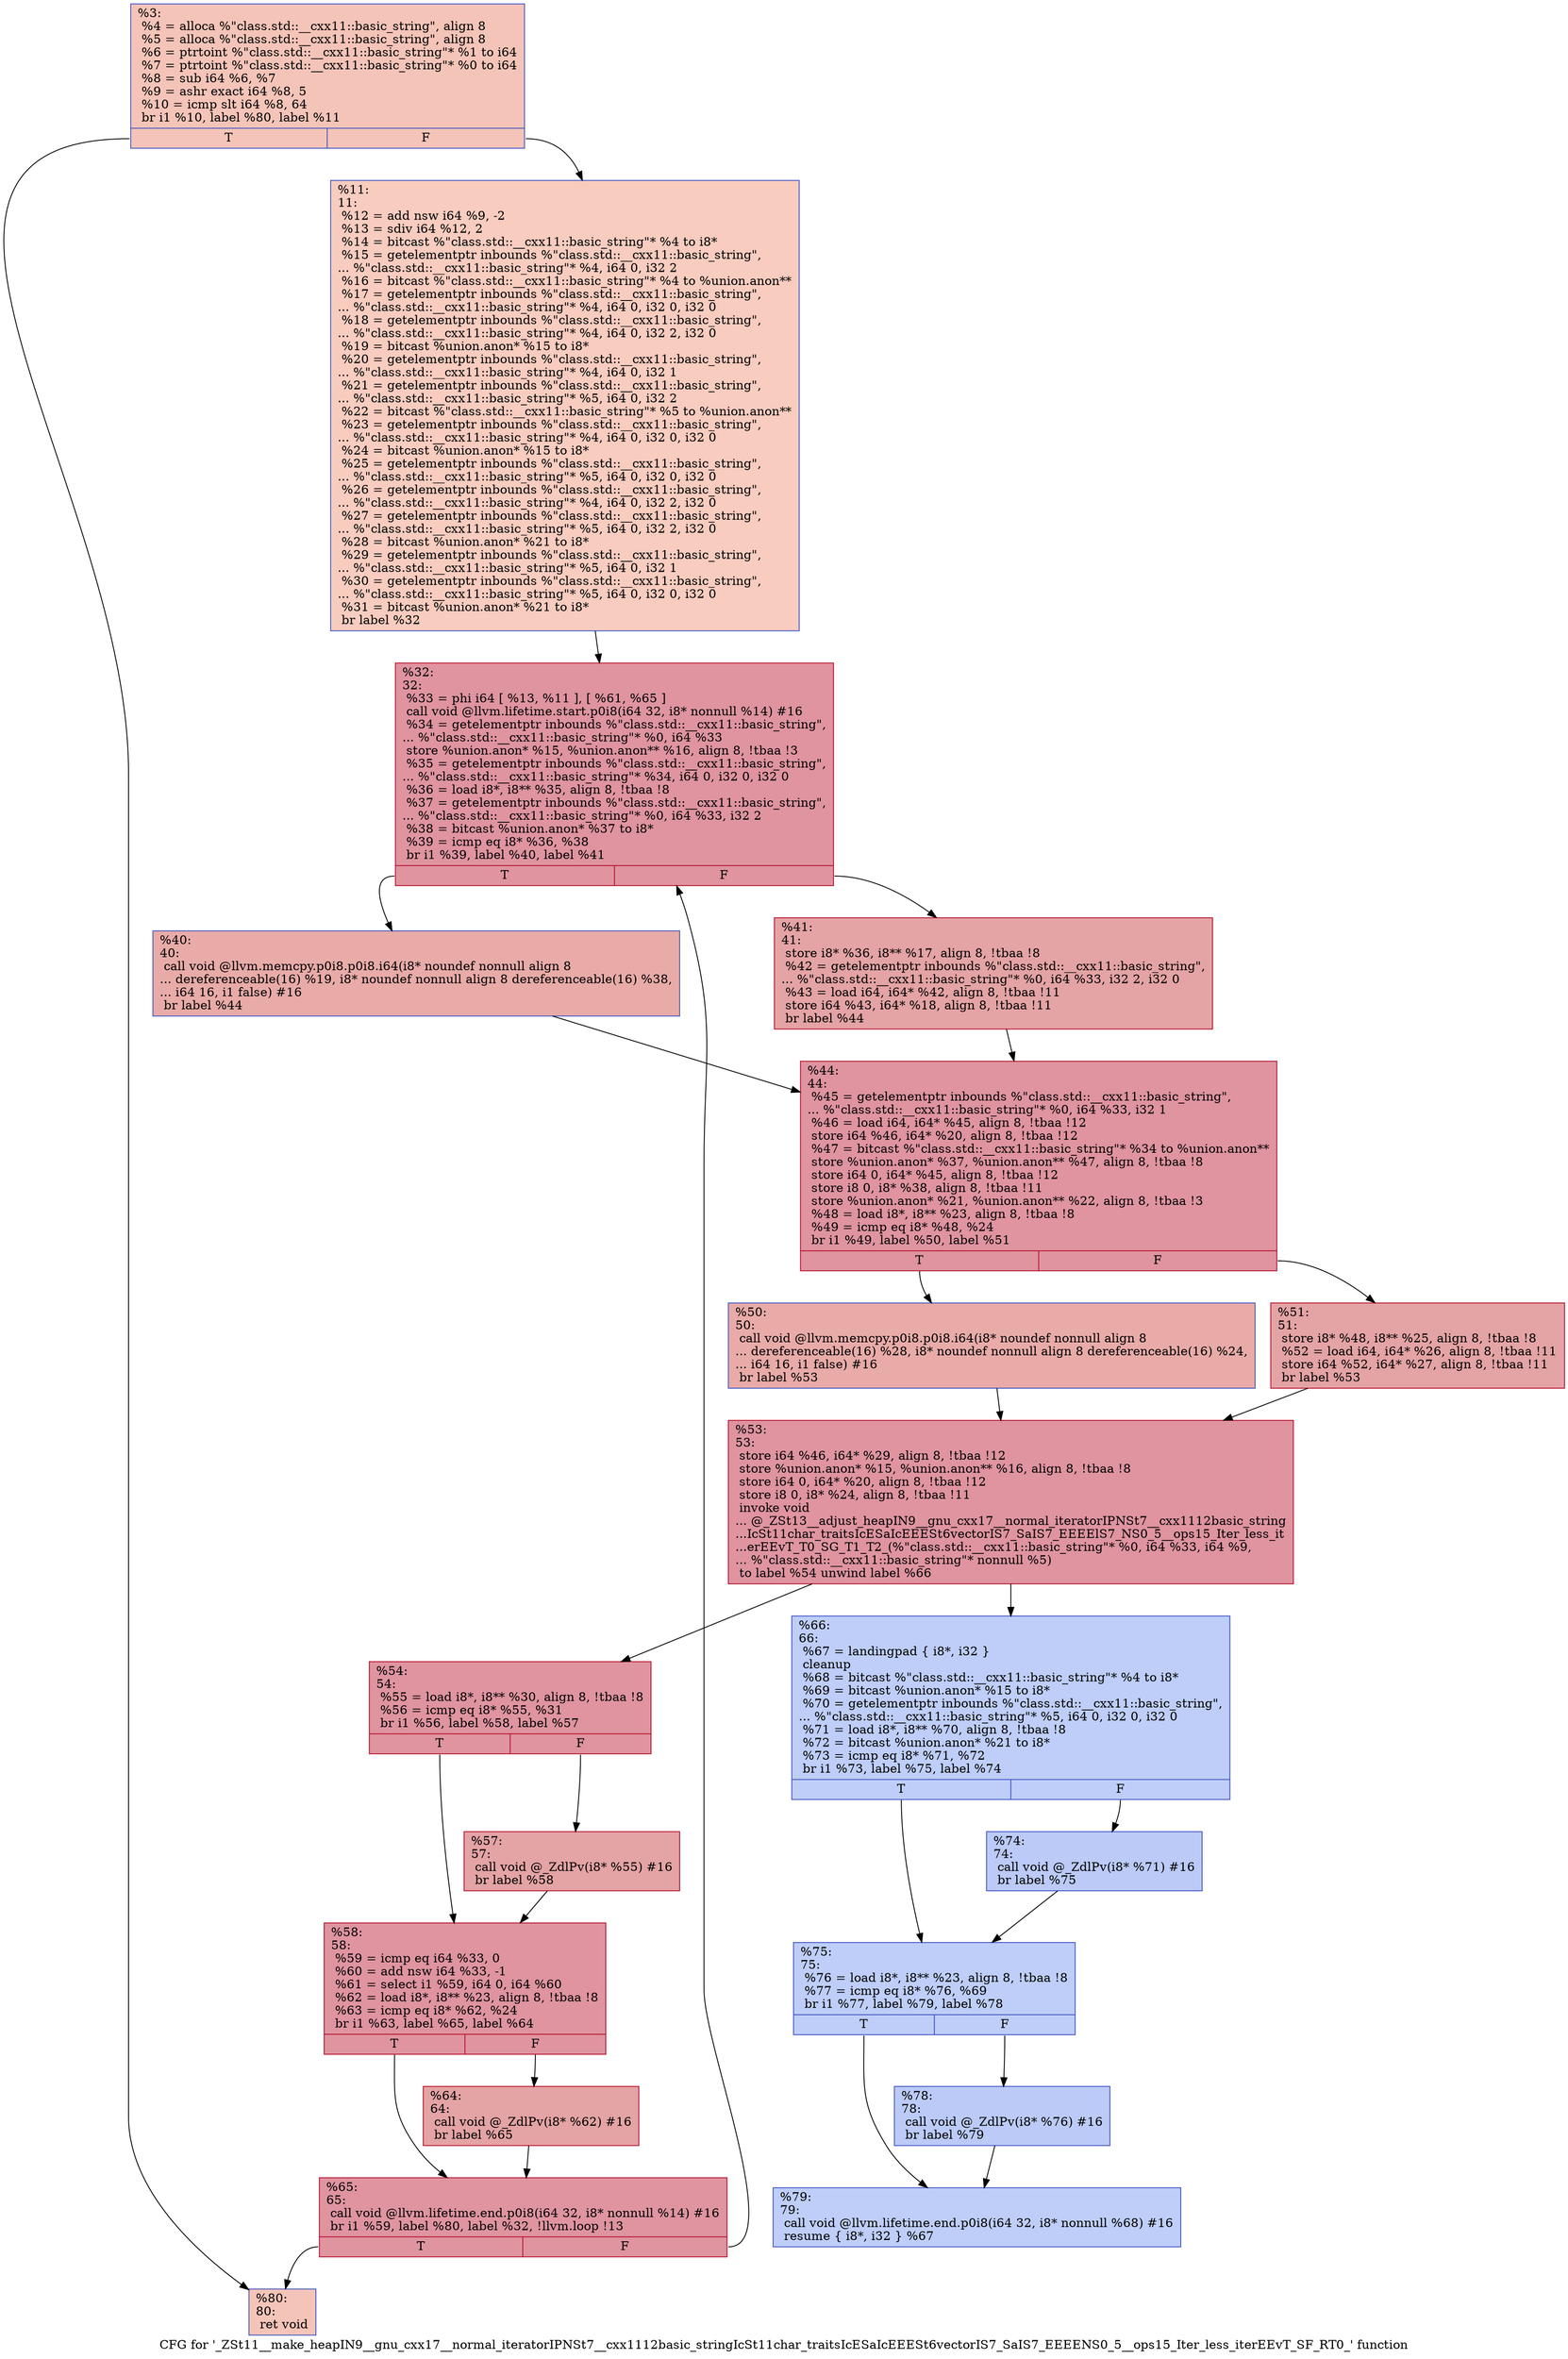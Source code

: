 digraph "CFG for '_ZSt11__make_heapIN9__gnu_cxx17__normal_iteratorIPNSt7__cxx1112basic_stringIcSt11char_traitsIcESaIcEEESt6vectorIS7_SaIS7_EEEENS0_5__ops15_Iter_less_iterEEvT_SF_RT0_' function" {
	label="CFG for '_ZSt11__make_heapIN9__gnu_cxx17__normal_iteratorIPNSt7__cxx1112basic_stringIcSt11char_traitsIcESaIcEEESt6vectorIS7_SaIS7_EEEENS0_5__ops15_Iter_less_iterEEvT_SF_RT0_' function";

	Node0x55ca99494910 [shape=record,color="#3d50c3ff", style=filled, fillcolor="#e97a5f70",label="{%3:\l  %4 = alloca %\"class.std::__cxx11::basic_string\", align 8\l  %5 = alloca %\"class.std::__cxx11::basic_string\", align 8\l  %6 = ptrtoint %\"class.std::__cxx11::basic_string\"* %1 to i64\l  %7 = ptrtoint %\"class.std::__cxx11::basic_string\"* %0 to i64\l  %8 = sub i64 %6, %7\l  %9 = ashr exact i64 %8, 5\l  %10 = icmp slt i64 %8, 64\l  br i1 %10, label %80, label %11\l|{<s0>T|<s1>F}}"];
	Node0x55ca99494910:s0 -> Node0x55ca994949d0;
	Node0x55ca99494910:s1 -> Node0x55ca99494d20;
	Node0x55ca99494d20 [shape=record,color="#3d50c3ff", style=filled, fillcolor="#f08b6e70",label="{%11:\l11:                                               \l  %12 = add nsw i64 %9, -2\l  %13 = sdiv i64 %12, 2\l  %14 = bitcast %\"class.std::__cxx11::basic_string\"* %4 to i8*\l  %15 = getelementptr inbounds %\"class.std::__cxx11::basic_string\",\l... %\"class.std::__cxx11::basic_string\"* %4, i64 0, i32 2\l  %16 = bitcast %\"class.std::__cxx11::basic_string\"* %4 to %union.anon**\l  %17 = getelementptr inbounds %\"class.std::__cxx11::basic_string\",\l... %\"class.std::__cxx11::basic_string\"* %4, i64 0, i32 0, i32 0\l  %18 = getelementptr inbounds %\"class.std::__cxx11::basic_string\",\l... %\"class.std::__cxx11::basic_string\"* %4, i64 0, i32 2, i32 0\l  %19 = bitcast %union.anon* %15 to i8*\l  %20 = getelementptr inbounds %\"class.std::__cxx11::basic_string\",\l... %\"class.std::__cxx11::basic_string\"* %4, i64 0, i32 1\l  %21 = getelementptr inbounds %\"class.std::__cxx11::basic_string\",\l... %\"class.std::__cxx11::basic_string\"* %5, i64 0, i32 2\l  %22 = bitcast %\"class.std::__cxx11::basic_string\"* %5 to %union.anon**\l  %23 = getelementptr inbounds %\"class.std::__cxx11::basic_string\",\l... %\"class.std::__cxx11::basic_string\"* %4, i64 0, i32 0, i32 0\l  %24 = bitcast %union.anon* %15 to i8*\l  %25 = getelementptr inbounds %\"class.std::__cxx11::basic_string\",\l... %\"class.std::__cxx11::basic_string\"* %5, i64 0, i32 0, i32 0\l  %26 = getelementptr inbounds %\"class.std::__cxx11::basic_string\",\l... %\"class.std::__cxx11::basic_string\"* %4, i64 0, i32 2, i32 0\l  %27 = getelementptr inbounds %\"class.std::__cxx11::basic_string\",\l... %\"class.std::__cxx11::basic_string\"* %5, i64 0, i32 2, i32 0\l  %28 = bitcast %union.anon* %21 to i8*\l  %29 = getelementptr inbounds %\"class.std::__cxx11::basic_string\",\l... %\"class.std::__cxx11::basic_string\"* %5, i64 0, i32 1\l  %30 = getelementptr inbounds %\"class.std::__cxx11::basic_string\",\l... %\"class.std::__cxx11::basic_string\"* %5, i64 0, i32 0, i32 0\l  %31 = bitcast %union.anon* %21 to i8*\l  br label %32\l}"];
	Node0x55ca99494d20 -> Node0x55ca99495a00;
	Node0x55ca99495a00 [shape=record,color="#b70d28ff", style=filled, fillcolor="#b70d2870",label="{%32:\l32:                                               \l  %33 = phi i64 [ %13, %11 ], [ %61, %65 ]\l  call void @llvm.lifetime.start.p0i8(i64 32, i8* nonnull %14) #16\l  %34 = getelementptr inbounds %\"class.std::__cxx11::basic_string\",\l... %\"class.std::__cxx11::basic_string\"* %0, i64 %33\l  store %union.anon* %15, %union.anon** %16, align 8, !tbaa !3\l  %35 = getelementptr inbounds %\"class.std::__cxx11::basic_string\",\l... %\"class.std::__cxx11::basic_string\"* %34, i64 0, i32 0, i32 0\l  %36 = load i8*, i8** %35, align 8, !tbaa !8\l  %37 = getelementptr inbounds %\"class.std::__cxx11::basic_string\",\l... %\"class.std::__cxx11::basic_string\"* %0, i64 %33, i32 2\l  %38 = bitcast %union.anon* %37 to i8*\l  %39 = icmp eq i8* %36, %38\l  br i1 %39, label %40, label %41\l|{<s0>T|<s1>F}}"];
	Node0x55ca99495a00:s0 -> Node0x55ca99484c70;
	Node0x55ca99495a00:s1 -> Node0x55ca99484cc0;
	Node0x55ca99484c70 [shape=record,color="#3d50c3ff", style=filled, fillcolor="#cc403a70",label="{%40:\l40:                                               \l  call void @llvm.memcpy.p0i8.p0i8.i64(i8* noundef nonnull align 8\l... dereferenceable(16) %19, i8* noundef nonnull align 8 dereferenceable(16) %38,\l... i64 16, i1 false) #16\l  br label %44\l}"];
	Node0x55ca99484c70 -> Node0x55ca99484e80;
	Node0x55ca99484cc0 [shape=record,color="#b70d28ff", style=filled, fillcolor="#c32e3170",label="{%41:\l41:                                               \l  store i8* %36, i8** %17, align 8, !tbaa !8\l  %42 = getelementptr inbounds %\"class.std::__cxx11::basic_string\",\l... %\"class.std::__cxx11::basic_string\"* %0, i64 %33, i32 2, i32 0\l  %43 = load i64, i64* %42, align 8, !tbaa !11\l  store i64 %43, i64* %18, align 8, !tbaa !11\l  br label %44\l}"];
	Node0x55ca99484cc0 -> Node0x55ca99484e80;
	Node0x55ca99484e80 [shape=record,color="#b70d28ff", style=filled, fillcolor="#b70d2870",label="{%44:\l44:                                               \l  %45 = getelementptr inbounds %\"class.std::__cxx11::basic_string\",\l... %\"class.std::__cxx11::basic_string\"* %0, i64 %33, i32 1\l  %46 = load i64, i64* %45, align 8, !tbaa !12\l  store i64 %46, i64* %20, align 8, !tbaa !12\l  %47 = bitcast %\"class.std::__cxx11::basic_string\"* %34 to %union.anon**\l  store %union.anon* %37, %union.anon** %47, align 8, !tbaa !8\l  store i64 0, i64* %45, align 8, !tbaa !12\l  store i8 0, i8* %38, align 8, !tbaa !11\l  store %union.anon* %21, %union.anon** %22, align 8, !tbaa !3\l  %48 = load i8*, i8** %23, align 8, !tbaa !8\l  %49 = icmp eq i8* %48, %24\l  br i1 %49, label %50, label %51\l|{<s0>T|<s1>F}}"];
	Node0x55ca99484e80:s0 -> Node0x55ca99485790;
	Node0x55ca99484e80:s1 -> Node0x55ca994857e0;
	Node0x55ca99485790 [shape=record,color="#3d50c3ff", style=filled, fillcolor="#cc403a70",label="{%50:\l50:                                               \l  call void @llvm.memcpy.p0i8.p0i8.i64(i8* noundef nonnull align 8\l... dereferenceable(16) %28, i8* noundef nonnull align 8 dereferenceable(16) %24,\l... i64 16, i1 false) #16\l  br label %53\l}"];
	Node0x55ca99485790 -> Node0x55ca994859a0;
	Node0x55ca994857e0 [shape=record,color="#b70d28ff", style=filled, fillcolor="#c32e3170",label="{%51:\l51:                                               \l  store i8* %48, i8** %25, align 8, !tbaa !8\l  %52 = load i64, i64* %26, align 8, !tbaa !11\l  store i64 %52, i64* %27, align 8, !tbaa !11\l  br label %53\l}"];
	Node0x55ca994857e0 -> Node0x55ca994859a0;
	Node0x55ca994859a0 [shape=record,color="#b70d28ff", style=filled, fillcolor="#b70d2870",label="{%53:\l53:                                               \l  store i64 %46, i64* %29, align 8, !tbaa !12\l  store %union.anon* %15, %union.anon** %16, align 8, !tbaa !8\l  store i64 0, i64* %20, align 8, !tbaa !12\l  store i8 0, i8* %24, align 8, !tbaa !11\l  invoke void\l... @_ZSt13__adjust_heapIN9__gnu_cxx17__normal_iteratorIPNSt7__cxx1112basic_string\l...IcSt11char_traitsIcESaIcEEESt6vectorIS7_SaIS7_EEEElS7_NS0_5__ops15_Iter_less_it\l...erEEvT_T0_SG_T1_T2_(%\"class.std::__cxx11::basic_string\"* %0, i64 %33, i64 %9,\l... %\"class.std::__cxx11::basic_string\"* nonnull %5)\l          to label %54 unwind label %66\l}"];
	Node0x55ca994859a0 -> Node0x55ca99485cf0;
	Node0x55ca994859a0 -> Node0x55ca99498840;
	Node0x55ca99485cf0 [shape=record,color="#b70d28ff", style=filled, fillcolor="#b70d2870",label="{%54:\l54:                                               \l  %55 = load i8*, i8** %30, align 8, !tbaa !8\l  %56 = icmp eq i8* %55, %31\l  br i1 %56, label %58, label %57\l|{<s0>T|<s1>F}}"];
	Node0x55ca99485cf0:s0 -> Node0x55ca99498cd0;
	Node0x55ca99485cf0:s1 -> Node0x55ca99498d20;
	Node0x55ca99498d20 [shape=record,color="#b70d28ff", style=filled, fillcolor="#c32e3170",label="{%57:\l57:                                               \l  call void @_ZdlPv(i8* %55) #16\l  br label %58\l}"];
	Node0x55ca99498d20 -> Node0x55ca99498cd0;
	Node0x55ca99498cd0 [shape=record,color="#b70d28ff", style=filled, fillcolor="#b70d2870",label="{%58:\l58:                                               \l  %59 = icmp eq i64 %33, 0\l  %60 = add nsw i64 %33, -1\l  %61 = select i1 %59, i64 0, i64 %60\l  %62 = load i8*, i8** %23, align 8, !tbaa !8\l  %63 = icmp eq i8* %62, %24\l  br i1 %63, label %65, label %64\l|{<s0>T|<s1>F}}"];
	Node0x55ca99498cd0:s0 -> Node0x55ca99495af0;
	Node0x55ca99498cd0:s1 -> Node0x55ca99499290;
	Node0x55ca99499290 [shape=record,color="#b70d28ff", style=filled, fillcolor="#c32e3170",label="{%64:\l64:                                               \l  call void @_ZdlPv(i8* %62) #16\l  br label %65\l}"];
	Node0x55ca99499290 -> Node0x55ca99495af0;
	Node0x55ca99495af0 [shape=record,color="#b70d28ff", style=filled, fillcolor="#b70d2870",label="{%65:\l65:                                               \l  call void @llvm.lifetime.end.p0i8(i64 32, i8* nonnull %14) #16\l  br i1 %59, label %80, label %32, !llvm.loop !13\l|{<s0>T|<s1>F}}"];
	Node0x55ca99495af0:s0 -> Node0x55ca994949d0;
	Node0x55ca99495af0:s1 -> Node0x55ca99495a00;
	Node0x55ca99498840 [shape=record,color="#3d50c3ff", style=filled, fillcolor="#6c8ff170",label="{%66:\l66:                                               \l  %67 = landingpad \{ i8*, i32 \}\l          cleanup\l  %68 = bitcast %\"class.std::__cxx11::basic_string\"* %4 to i8*\l  %69 = bitcast %union.anon* %15 to i8*\l  %70 = getelementptr inbounds %\"class.std::__cxx11::basic_string\",\l... %\"class.std::__cxx11::basic_string\"* %5, i64 0, i32 0, i32 0\l  %71 = load i8*, i8** %70, align 8, !tbaa !8\l  %72 = bitcast %union.anon* %21 to i8*\l  %73 = icmp eq i8* %71, %72\l  br i1 %73, label %75, label %74\l|{<s0>T|<s1>F}}"];
	Node0x55ca99498840:s0 -> Node0x55ca99499a50;
	Node0x55ca99498840:s1 -> Node0x55ca99499aa0;
	Node0x55ca99499aa0 [shape=record,color="#3d50c3ff", style=filled, fillcolor="#6687ed70",label="{%74:\l74:                                               \l  call void @_ZdlPv(i8* %71) #16\l  br label %75\l}"];
	Node0x55ca99499aa0 -> Node0x55ca99499a50;
	Node0x55ca99499a50 [shape=record,color="#3d50c3ff", style=filled, fillcolor="#6c8ff170",label="{%75:\l75:                                               \l  %76 = load i8*, i8** %23, align 8, !tbaa !8\l  %77 = icmp eq i8* %76, %69\l  br i1 %77, label %79, label %78\l|{<s0>T|<s1>F}}"];
	Node0x55ca99499a50:s0 -> Node0x55ca99499e40;
	Node0x55ca99499a50:s1 -> Node0x55ca99499e90;
	Node0x55ca99499e90 [shape=record,color="#3d50c3ff", style=filled, fillcolor="#6687ed70",label="{%78:\l78:                                               \l  call void @_ZdlPv(i8* %76) #16\l  br label %79\l}"];
	Node0x55ca99499e90 -> Node0x55ca99499e40;
	Node0x55ca99499e40 [shape=record,color="#3d50c3ff", style=filled, fillcolor="#6c8ff170",label="{%79:\l79:                                               \l  call void @llvm.lifetime.end.p0i8(i64 32, i8* nonnull %68) #16\l  resume \{ i8*, i32 \} %67\l}"];
	Node0x55ca994949d0 [shape=record,color="#3d50c3ff", style=filled, fillcolor="#e97a5f70",label="{%80:\l80:                                               \l  ret void\l}"];
}
